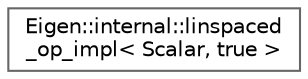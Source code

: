 digraph "Graphical Class Hierarchy"
{
 // LATEX_PDF_SIZE
  bgcolor="transparent";
  edge [fontname=Helvetica,fontsize=10,labelfontname=Helvetica,labelfontsize=10];
  node [fontname=Helvetica,fontsize=10,shape=box,height=0.2,width=0.4];
  rankdir="LR";
  Node0 [id="Node000000",label="Eigen::internal::linspaced\l_op_impl\< Scalar, true \>",height=0.2,width=0.4,color="grey40", fillcolor="white", style="filled",URL="$structEigen_1_1internal_1_1linspaced__op__impl_3_01Scalar_00_01true_01_4.html",tooltip=" "];
}
